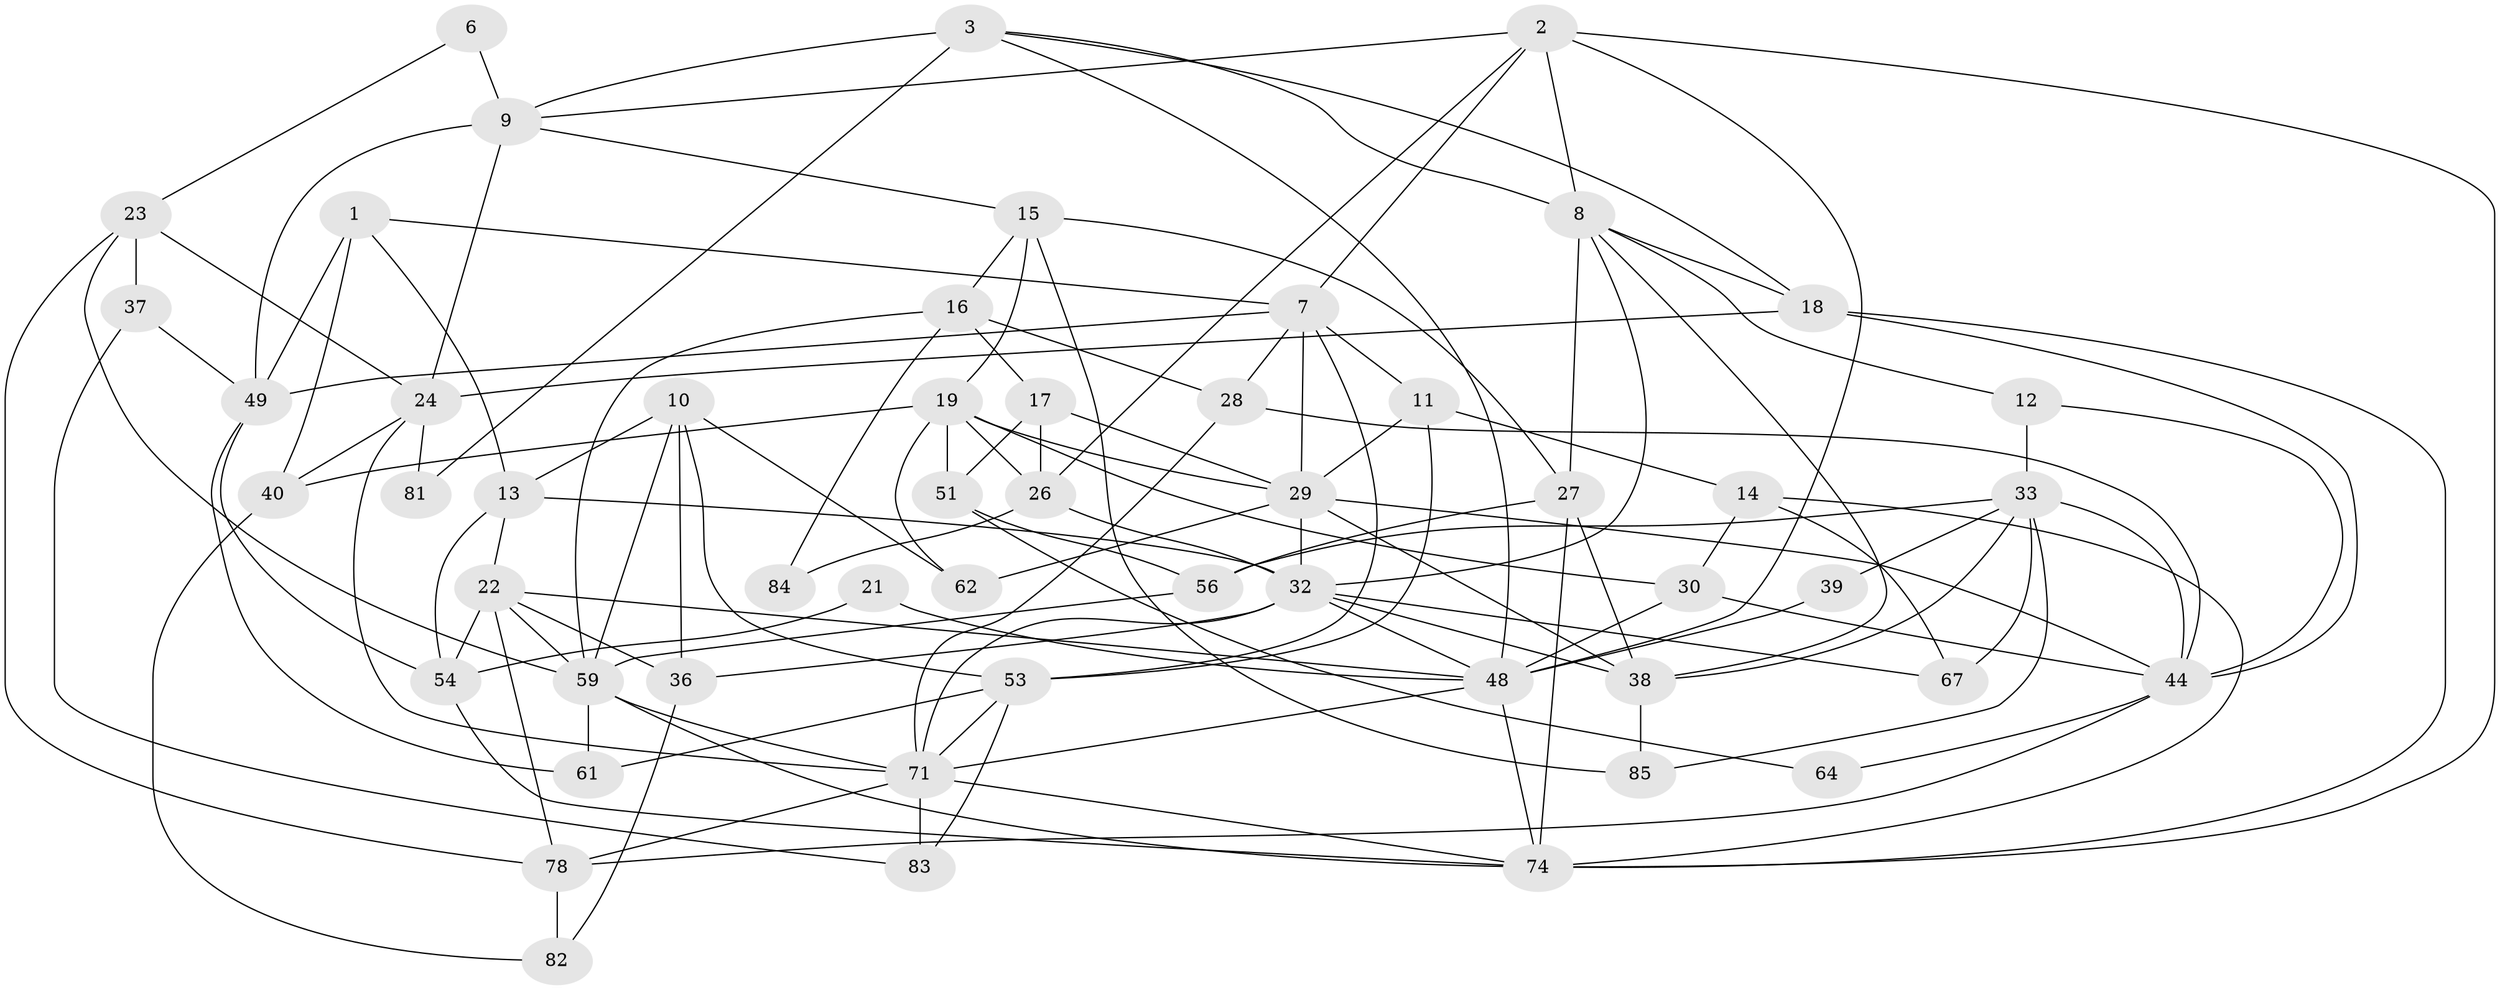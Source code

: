 // original degree distribution, {4: 0.27058823529411763, 5: 0.24705882352941178, 3: 0.2, 2: 0.16470588235294117, 7: 0.047058823529411764, 6: 0.07058823529411765}
// Generated by graph-tools (version 1.1) at 2025/41/03/06/25 10:41:53]
// undirected, 53 vertices, 130 edges
graph export_dot {
graph [start="1"]
  node [color=gray90,style=filled];
  1 [super="+5"];
  2 [super="+52"];
  3 [super="+4"];
  6;
  7 [super="+73"];
  8 [super="+41"];
  9 [super="+31"];
  10 [super="+46"];
  11;
  12;
  13 [super="+72"];
  14 [super="+35"];
  15 [super="+34"];
  16;
  17 [super="+25"];
  18 [super="+70"];
  19 [super="+20"];
  21;
  22 [super="+42"];
  23 [super="+43"];
  24 [super="+57"];
  26 [super="+60"];
  27 [super="+45"];
  28;
  29 [super="+47"];
  30 [super="+58"];
  32 [super="+65"];
  33 [super="+55"];
  36;
  37;
  38 [super="+50"];
  39;
  40 [super="+75"];
  44 [super="+63"];
  48 [super="+77"];
  49 [super="+79"];
  51;
  53 [super="+66"];
  54 [super="+69"];
  56;
  59 [super="+68"];
  61;
  62;
  64;
  67;
  71 [super="+80"];
  74 [super="+76"];
  78;
  81;
  82;
  83;
  84;
  85;
  1 -- 40 [weight=2];
  1 -- 49 [weight=2];
  1 -- 7;
  1 -- 13;
  2 -- 9;
  2 -- 48;
  2 -- 8;
  2 -- 26;
  2 -- 74;
  2 -- 7;
  3 -- 81;
  3 -- 9 [weight=2];
  3 -- 48;
  3 -- 8;
  3 -- 18;
  6 -- 23;
  6 -- 9;
  7 -- 53;
  7 -- 11;
  7 -- 28;
  7 -- 29;
  7 -- 49;
  8 -- 32;
  8 -- 12;
  8 -- 27;
  8 -- 38;
  8 -- 18;
  9 -- 49 [weight=2];
  9 -- 24;
  9 -- 15;
  10 -- 36;
  10 -- 59;
  10 -- 53;
  10 -- 62;
  10 -- 13;
  11 -- 53;
  11 -- 14;
  11 -- 29;
  12 -- 33;
  12 -- 44;
  13 -- 32;
  13 -- 54;
  13 -- 22;
  14 -- 74;
  14 -- 67;
  14 -- 30;
  15 -- 85;
  15 -- 27;
  15 -- 16;
  15 -- 19;
  16 -- 28;
  16 -- 84;
  16 -- 59;
  16 -- 17;
  17 -- 26;
  17 -- 51;
  17 -- 29;
  18 -- 74;
  18 -- 44;
  18 -- 24;
  19 -- 51;
  19 -- 26;
  19 -- 30;
  19 -- 29;
  19 -- 62;
  19 -- 40;
  21 -- 54;
  21 -- 48;
  22 -- 36;
  22 -- 59;
  22 -- 54;
  22 -- 78;
  22 -- 48;
  23 -- 37;
  23 -- 78;
  23 -- 24;
  23 -- 59;
  24 -- 40;
  24 -- 71;
  24 -- 81;
  26 -- 84;
  26 -- 32;
  27 -- 74;
  27 -- 56;
  27 -- 38;
  28 -- 71;
  28 -- 44;
  29 -- 44;
  29 -- 32;
  29 -- 62;
  29 -- 38;
  30 -- 48;
  30 -- 44;
  32 -- 48;
  32 -- 67;
  32 -- 36;
  32 -- 38;
  32 -- 71;
  33 -- 44;
  33 -- 67;
  33 -- 39;
  33 -- 56;
  33 -- 85;
  33 -- 38;
  36 -- 82;
  37 -- 83;
  37 -- 49;
  38 -- 85;
  39 -- 48;
  40 -- 82;
  44 -- 78;
  44 -- 64;
  48 -- 74;
  48 -- 71;
  49 -- 61;
  49 -- 54;
  51 -- 56;
  51 -- 64;
  53 -- 83;
  53 -- 61;
  53 -- 71;
  54 -- 74;
  56 -- 59;
  59 -- 61;
  59 -- 71;
  59 -- 74;
  71 -- 83;
  71 -- 74;
  71 -- 78;
  78 -- 82;
}

